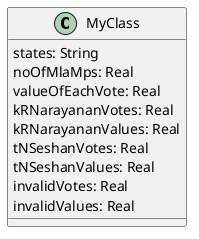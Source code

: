 @startuml "1228974531"


class MyClass{
  states: String
  noOfMlaMps: Real
  valueOfEachVote: Real
  kRNarayananVotes: Real
  kRNarayananValues: Real
  tNSeshanVotes: Real
  tNSeshanValues: Real
  invalidVotes: Real
  invalidValues: Real
}




@enduml